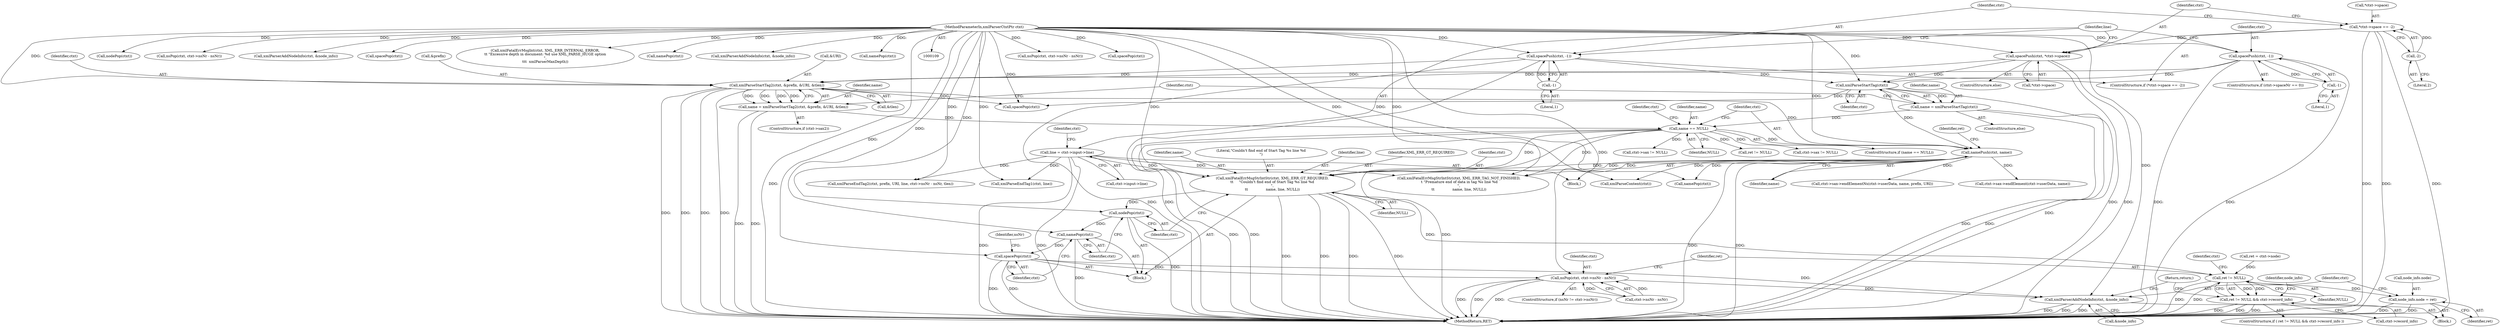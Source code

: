 digraph "0_Chrome_d0947db40187f4708c58e64cbd6013faf9eddeed_13@pointer" {
"1000446" [label="(Call,xmlFatalErrMsgStrIntStr(ctxt, XML_ERR_GT_REQUIRED,\n\t\t     \"Couldn't find end of Start Tag %s line %d\n\",\n\t\t                name, line, NULL))"];
"1000261" [label="(Call,namePush(ctxt, name))"];
"1000233" [label="(Call,xmlParseStartTag2(ctxt, &prefix, &URI, &tlen))"];
"1000209" [label="(Call,spacePush(ctxt, -1))"];
"1000110" [label="(MethodParameterIn,xmlParserCtxtPtr ctxt)"];
"1000211" [label="(Call,-1)"];
"1000196" [label="(Call,spacePush(ctxt, -1))"];
"1000198" [label="(Call,-1)"];
"1000214" [label="(Call,spacePush(ctxt, *ctxt->space))"];
"1000202" [label="(Call,*ctxt->space == -2)"];
"1000207" [label="(Call,-2)"];
"1000244" [label="(Call,xmlParseStartTag(ctxt))"];
"1000254" [label="(Call,name == NULL)"];
"1000231" [label="(Call,name = xmlParseStartTag2(ctxt, &prefix, &URI, &tlen))"];
"1000242" [label="(Call,name = xmlParseStartTag(ctxt))"];
"1000220" [label="(Call,line = ctxt->input->line)"];
"1000453" [label="(Call,nodePop(ctxt))"];
"1000455" [label="(Call,namePop(ctxt))"];
"1000457" [label="(Call,spacePop(ctxt))"];
"1000465" [label="(Call,nsPop(ctxt, ctxt->nsNr - nsNr))"];
"1000512" [label="(Call,xmlParserAddNodeInfo(ctxt, &node_info))"];
"1000474" [label="(Call,ret != NULL)"];
"1000473" [label="(Call,ret != NULL && ctxt->record_info)"];
"1000507" [label="(Call,node_info.node = ret)"];
"1000354" [label="(Call,ctxt->sax != NULL)"];
"1000386" [label="(Call,nsPop(ctxt, ctxt->nsNr - nsNr))"];
"1000371" [label="(Call,ctxt->sax->endElement(ctxt->userData, name))"];
"1000232" [label="(Identifier,name)"];
"1000222" [label="(Call,ctxt->input->line)"];
"1000478" [label="(Identifier,ctxt)"];
"1000256" [label="(Identifier,NULL)"];
"1000542" [label="(Call,spacePop(ctxt))"];
"1000258" [label="(Call,spacePop(ctxt))"];
"1000466" [label="(Identifier,ctxt)"];
"1000199" [label="(Literal,1)"];
"1000202" [label="(Call,*ctxt->space == -2)"];
"1000214" [label="(Call,spacePush(ctxt, *ctxt->space))"];
"1000483" [label="(Identifier,node_info)"];
"1000229" [label="(Identifier,ctxt)"];
"1000209" [label="(Call,spacePush(ctxt, -1))"];
"1000451" [label="(Identifier,line)"];
"1000241" [label="(ControlStructure,else)"];
"1000215" [label="(Identifier,ctxt)"];
"1000196" [label="(Call,spacePush(ctxt, -1))"];
"1000234" [label="(Identifier,ctxt)"];
"1000445" [label="(Block,)"];
"1000263" [label="(Identifier,name)"];
"1000563" [label="(Call,xmlParseEndTag2(ctxt, prefix, URI, line, ctxt->nsNr - nsNr, tlen))"];
"1000198" [label="(Call,-1)"];
"1000231" [label="(Call,name = xmlParseStartTag2(ctxt, &prefix, &URI, &tlen))"];
"1000239" [label="(Call,&tlen)"];
"1000577" [label="(Call,xmlParseEndTag1(ctxt, line))"];
"1000448" [label="(Identifier,XML_ERR_GT_REQUIRED)"];
"1000473" [label="(Call,ret != NULL && ctxt->record_info)"];
"1000454" [label="(Identifier,ctxt)"];
"1000516" [label="(Return,return;)"];
"1000476" [label="(Identifier,NULL)"];
"1000197" [label="(Identifier,ctxt)"];
"1000213" [label="(ControlStructure,else)"];
"1000457" [label="(Call,spacePop(ctxt))"];
"1000465" [label="(Call,nsPop(ctxt, ctxt->nsNr - nsNr))"];
"1000265" [label="(Identifier,ret)"];
"1000538" [label="(Call,nodePop(ctxt))"];
"1000255" [label="(Identifier,name)"];
"1000480" [label="(Block,)"];
"1000550" [label="(Call,nsPop(ctxt, ctxt->nsNr - nsNr))"];
"1000477" [label="(Call,ctxt->record_info)"];
"1000455" [label="(Call,namePop(ctxt))"];
"1000582" [label="(Call,ret != NULL)"];
"1000212" [label="(Literal,1)"];
"1000475" [label="(Identifier,ret)"];
"1000467" [label="(Call,ctxt->nsNr - nsNr)"];
"1000433" [label="(Call,xmlParserAddNodeInfo(ctxt, &node_info))"];
"1000208" [label="(Literal,2)"];
"1000513" [label="(Identifier,ctxt)"];
"1000249" [label="(Identifier,ctxt)"];
"1000244" [label="(Call,xmlParseStartTag(ctxt))"];
"1000261" [label="(Call,namePush(ctxt, name))"];
"1000233" [label="(Call,xmlParseStartTag2(ctxt, &prefix, &URI, &tlen))"];
"1000456" [label="(Identifier,ctxt)"];
"1000474" [label="(Call,ret != NULL)"];
"1000207" [label="(Call,-2)"];
"1000447" [label="(Identifier,ctxt)"];
"1000378" [label="(Call,spacePop(ctxt))"];
"1000110" [label="(MethodParameterIn,xmlParserCtxtPtr ctxt)"];
"1000190" [label="(ControlStructure,if (ctxt->spaceNr == 0))"];
"1000531" [label="(Call,xmlFatalErrMsgStrIntStr(ctxt, XML_ERR_TAG_NOT_FINISHED,\n \t \"Premature end of data in tag %s line %d\n\",\n\t\t                name, line, NULL))"];
"1000446" [label="(Call,xmlFatalErrMsgStrIntStr(ctxt, XML_ERR_GT_REQUIRED,\n\t\t     \"Couldn't find end of Start Tag %s line %d\n\",\n\t\t                name, line, NULL))"];
"1000235" [label="(Call,&prefix)"];
"1000221" [label="(Identifier,line)"];
"1000472" [label="(ControlStructure,if ( ret != NULL && ctxt->record_info ))"];
"1000148" [label="(Call,xmlFatalErrMsgInt(ctxt, XML_ERR_INTERNAL_ERROR,\n\t\t \"Excessive depth in document: %d use XML_PARSE_HUGE option\n\",\n\t\t\t  xmlParserMaxDepth))"];
"1000220" [label="(Call,line = ctxt->input->line)"];
"1000245" [label="(Identifier,ctxt)"];
"1000262" [label="(Identifier,ctxt)"];
"1000458" [label="(Identifier,ctxt)"];
"1000326" [label="(Call,ctxt->sax != NULL)"];
"1000540" [label="(Call,namePop(ctxt))"];
"1000511" [label="(Identifier,ret)"];
"1000259" [label="(Identifier,ctxt)"];
"1000620" [label="(Call,xmlParserAddNodeInfo(ctxt, &node_info))"];
"1000210" [label="(Identifier,ctxt)"];
"1000517" [label="(Call,xmlParseContent(ctxt))"];
"1000242" [label="(Call,name = xmlParseStartTag(ctxt))"];
"1000201" [label="(ControlStructure,if (*ctxt->space == -2))"];
"1000508" [label="(Call,node_info.node)"];
"1000343" [label="(Call,ctxt->sax->endElementNs(ctxt->userData, name, prefix, URI))"];
"1000237" [label="(Call,&URI)"];
"1000264" [label="(Call,ret = ctxt->node)"];
"1000574" [label="(Call,namePop(ctxt))"];
"1000450" [label="(Identifier,name)"];
"1000453" [label="(Call,nodePop(ctxt))"];
"1000227" [label="(ControlStructure,if (ctxt->sax2))"];
"1000514" [label="(Call,&node_info)"];
"1000507" [label="(Call,node_info.node = ret)"];
"1000216" [label="(Call,*ctxt->space)"];
"1000461" [label="(Identifier,nsNr)"];
"1000376" [label="(Call,namePop(ctxt))"];
"1000512" [label="(Call,xmlParserAddNodeInfo(ctxt, &node_info))"];
"1000452" [label="(Identifier,NULL)"];
"1000203" [label="(Call,*ctxt->space)"];
"1000253" [label="(ControlStructure,if (name == NULL))"];
"1000243" [label="(Identifier,name)"];
"1000624" [label="(MethodReturn,RET)"];
"1000254" [label="(Call,name == NULL)"];
"1000211" [label="(Call,-1)"];
"1000111" [label="(Block,)"];
"1000459" [label="(ControlStructure,if (nsNr != ctxt->nsNr))"];
"1000449" [label="(Literal,\"Couldn't find end of Start Tag %s line %d\n\")"];
"1000446" -> "1000445"  [label="AST: "];
"1000446" -> "1000452"  [label="CFG: "];
"1000447" -> "1000446"  [label="AST: "];
"1000448" -> "1000446"  [label="AST: "];
"1000449" -> "1000446"  [label="AST: "];
"1000450" -> "1000446"  [label="AST: "];
"1000451" -> "1000446"  [label="AST: "];
"1000452" -> "1000446"  [label="AST: "];
"1000454" -> "1000446"  [label="CFG: "];
"1000446" -> "1000624"  [label="DDG: "];
"1000446" -> "1000624"  [label="DDG: "];
"1000446" -> "1000624"  [label="DDG: "];
"1000446" -> "1000624"  [label="DDG: "];
"1000261" -> "1000446"  [label="DDG: "];
"1000261" -> "1000446"  [label="DDG: "];
"1000110" -> "1000446"  [label="DDG: "];
"1000220" -> "1000446"  [label="DDG: "];
"1000254" -> "1000446"  [label="DDG: "];
"1000446" -> "1000453"  [label="DDG: "];
"1000446" -> "1000474"  [label="DDG: "];
"1000261" -> "1000111"  [label="AST: "];
"1000261" -> "1000263"  [label="CFG: "];
"1000262" -> "1000261"  [label="AST: "];
"1000263" -> "1000261"  [label="AST: "];
"1000265" -> "1000261"  [label="CFG: "];
"1000261" -> "1000624"  [label="DDG: "];
"1000261" -> "1000624"  [label="DDG: "];
"1000233" -> "1000261"  [label="DDG: "];
"1000244" -> "1000261"  [label="DDG: "];
"1000110" -> "1000261"  [label="DDG: "];
"1000254" -> "1000261"  [label="DDG: "];
"1000261" -> "1000343"  [label="DDG: "];
"1000261" -> "1000371"  [label="DDG: "];
"1000261" -> "1000376"  [label="DDG: "];
"1000261" -> "1000517"  [label="DDG: "];
"1000261" -> "1000531"  [label="DDG: "];
"1000233" -> "1000231"  [label="AST: "];
"1000233" -> "1000239"  [label="CFG: "];
"1000234" -> "1000233"  [label="AST: "];
"1000235" -> "1000233"  [label="AST: "];
"1000237" -> "1000233"  [label="AST: "];
"1000239" -> "1000233"  [label="AST: "];
"1000231" -> "1000233"  [label="CFG: "];
"1000233" -> "1000624"  [label="DDG: "];
"1000233" -> "1000624"  [label="DDG: "];
"1000233" -> "1000624"  [label="DDG: "];
"1000233" -> "1000624"  [label="DDG: "];
"1000233" -> "1000231"  [label="DDG: "];
"1000233" -> "1000231"  [label="DDG: "];
"1000233" -> "1000231"  [label="DDG: "];
"1000233" -> "1000231"  [label="DDG: "];
"1000209" -> "1000233"  [label="DDG: "];
"1000196" -> "1000233"  [label="DDG: "];
"1000214" -> "1000233"  [label="DDG: "];
"1000110" -> "1000233"  [label="DDG: "];
"1000233" -> "1000258"  [label="DDG: "];
"1000209" -> "1000201"  [label="AST: "];
"1000209" -> "1000211"  [label="CFG: "];
"1000210" -> "1000209"  [label="AST: "];
"1000211" -> "1000209"  [label="AST: "];
"1000221" -> "1000209"  [label="CFG: "];
"1000209" -> "1000624"  [label="DDG: "];
"1000209" -> "1000624"  [label="DDG: "];
"1000110" -> "1000209"  [label="DDG: "];
"1000211" -> "1000209"  [label="DDG: "];
"1000209" -> "1000244"  [label="DDG: "];
"1000110" -> "1000109"  [label="AST: "];
"1000110" -> "1000624"  [label="DDG: "];
"1000110" -> "1000148"  [label="DDG: "];
"1000110" -> "1000196"  [label="DDG: "];
"1000110" -> "1000214"  [label="DDG: "];
"1000110" -> "1000244"  [label="DDG: "];
"1000110" -> "1000258"  [label="DDG: "];
"1000110" -> "1000376"  [label="DDG: "];
"1000110" -> "1000378"  [label="DDG: "];
"1000110" -> "1000386"  [label="DDG: "];
"1000110" -> "1000433"  [label="DDG: "];
"1000110" -> "1000453"  [label="DDG: "];
"1000110" -> "1000455"  [label="DDG: "];
"1000110" -> "1000457"  [label="DDG: "];
"1000110" -> "1000465"  [label="DDG: "];
"1000110" -> "1000512"  [label="DDG: "];
"1000110" -> "1000517"  [label="DDG: "];
"1000110" -> "1000531"  [label="DDG: "];
"1000110" -> "1000538"  [label="DDG: "];
"1000110" -> "1000540"  [label="DDG: "];
"1000110" -> "1000542"  [label="DDG: "];
"1000110" -> "1000550"  [label="DDG: "];
"1000110" -> "1000563"  [label="DDG: "];
"1000110" -> "1000574"  [label="DDG: "];
"1000110" -> "1000577"  [label="DDG: "];
"1000110" -> "1000620"  [label="DDG: "];
"1000211" -> "1000212"  [label="CFG: "];
"1000212" -> "1000211"  [label="AST: "];
"1000196" -> "1000190"  [label="AST: "];
"1000196" -> "1000198"  [label="CFG: "];
"1000197" -> "1000196"  [label="AST: "];
"1000198" -> "1000196"  [label="AST: "];
"1000221" -> "1000196"  [label="CFG: "];
"1000196" -> "1000624"  [label="DDG: "];
"1000196" -> "1000624"  [label="DDG: "];
"1000198" -> "1000196"  [label="DDG: "];
"1000196" -> "1000244"  [label="DDG: "];
"1000198" -> "1000199"  [label="CFG: "];
"1000199" -> "1000198"  [label="AST: "];
"1000214" -> "1000213"  [label="AST: "];
"1000214" -> "1000216"  [label="CFG: "];
"1000215" -> "1000214"  [label="AST: "];
"1000216" -> "1000214"  [label="AST: "];
"1000221" -> "1000214"  [label="CFG: "];
"1000214" -> "1000624"  [label="DDG: "];
"1000214" -> "1000624"  [label="DDG: "];
"1000202" -> "1000214"  [label="DDG: "];
"1000214" -> "1000244"  [label="DDG: "];
"1000202" -> "1000201"  [label="AST: "];
"1000202" -> "1000207"  [label="CFG: "];
"1000203" -> "1000202"  [label="AST: "];
"1000207" -> "1000202"  [label="AST: "];
"1000210" -> "1000202"  [label="CFG: "];
"1000215" -> "1000202"  [label="CFG: "];
"1000202" -> "1000624"  [label="DDG: "];
"1000202" -> "1000624"  [label="DDG: "];
"1000202" -> "1000624"  [label="DDG: "];
"1000207" -> "1000202"  [label="DDG: "];
"1000207" -> "1000208"  [label="CFG: "];
"1000208" -> "1000207"  [label="AST: "];
"1000244" -> "1000242"  [label="AST: "];
"1000244" -> "1000245"  [label="CFG: "];
"1000245" -> "1000244"  [label="AST: "];
"1000242" -> "1000244"  [label="CFG: "];
"1000244" -> "1000624"  [label="DDG: "];
"1000244" -> "1000242"  [label="DDG: "];
"1000244" -> "1000258"  [label="DDG: "];
"1000254" -> "1000253"  [label="AST: "];
"1000254" -> "1000256"  [label="CFG: "];
"1000255" -> "1000254"  [label="AST: "];
"1000256" -> "1000254"  [label="AST: "];
"1000259" -> "1000254"  [label="CFG: "];
"1000262" -> "1000254"  [label="CFG: "];
"1000254" -> "1000624"  [label="DDG: "];
"1000254" -> "1000624"  [label="DDG: "];
"1000254" -> "1000624"  [label="DDG: "];
"1000231" -> "1000254"  [label="DDG: "];
"1000242" -> "1000254"  [label="DDG: "];
"1000254" -> "1000326"  [label="DDG: "];
"1000254" -> "1000354"  [label="DDG: "];
"1000254" -> "1000531"  [label="DDG: "];
"1000254" -> "1000582"  [label="DDG: "];
"1000231" -> "1000227"  [label="AST: "];
"1000232" -> "1000231"  [label="AST: "];
"1000249" -> "1000231"  [label="CFG: "];
"1000231" -> "1000624"  [label="DDG: "];
"1000231" -> "1000624"  [label="DDG: "];
"1000242" -> "1000241"  [label="AST: "];
"1000243" -> "1000242"  [label="AST: "];
"1000249" -> "1000242"  [label="CFG: "];
"1000242" -> "1000624"  [label="DDG: "];
"1000242" -> "1000624"  [label="DDG: "];
"1000220" -> "1000111"  [label="AST: "];
"1000220" -> "1000222"  [label="CFG: "];
"1000221" -> "1000220"  [label="AST: "];
"1000222" -> "1000220"  [label="AST: "];
"1000229" -> "1000220"  [label="CFG: "];
"1000220" -> "1000624"  [label="DDG: "];
"1000220" -> "1000624"  [label="DDG: "];
"1000220" -> "1000531"  [label="DDG: "];
"1000220" -> "1000563"  [label="DDG: "];
"1000220" -> "1000577"  [label="DDG: "];
"1000453" -> "1000445"  [label="AST: "];
"1000453" -> "1000454"  [label="CFG: "];
"1000454" -> "1000453"  [label="AST: "];
"1000456" -> "1000453"  [label="CFG: "];
"1000453" -> "1000624"  [label="DDG: "];
"1000453" -> "1000455"  [label="DDG: "];
"1000455" -> "1000445"  [label="AST: "];
"1000455" -> "1000456"  [label="CFG: "];
"1000456" -> "1000455"  [label="AST: "];
"1000458" -> "1000455"  [label="CFG: "];
"1000455" -> "1000624"  [label="DDG: "];
"1000455" -> "1000457"  [label="DDG: "];
"1000457" -> "1000445"  [label="AST: "];
"1000457" -> "1000458"  [label="CFG: "];
"1000458" -> "1000457"  [label="AST: "];
"1000461" -> "1000457"  [label="CFG: "];
"1000457" -> "1000624"  [label="DDG: "];
"1000457" -> "1000624"  [label="DDG: "];
"1000457" -> "1000465"  [label="DDG: "];
"1000457" -> "1000512"  [label="DDG: "];
"1000465" -> "1000459"  [label="AST: "];
"1000465" -> "1000467"  [label="CFG: "];
"1000466" -> "1000465"  [label="AST: "];
"1000467" -> "1000465"  [label="AST: "];
"1000475" -> "1000465"  [label="CFG: "];
"1000465" -> "1000624"  [label="DDG: "];
"1000465" -> "1000624"  [label="DDG: "];
"1000465" -> "1000624"  [label="DDG: "];
"1000467" -> "1000465"  [label="DDG: "];
"1000467" -> "1000465"  [label="DDG: "];
"1000465" -> "1000512"  [label="DDG: "];
"1000512" -> "1000480"  [label="AST: "];
"1000512" -> "1000514"  [label="CFG: "];
"1000513" -> "1000512"  [label="AST: "];
"1000514" -> "1000512"  [label="AST: "];
"1000516" -> "1000512"  [label="CFG: "];
"1000512" -> "1000624"  [label="DDG: "];
"1000512" -> "1000624"  [label="DDG: "];
"1000512" -> "1000624"  [label="DDG: "];
"1000474" -> "1000473"  [label="AST: "];
"1000474" -> "1000476"  [label="CFG: "];
"1000475" -> "1000474"  [label="AST: "];
"1000476" -> "1000474"  [label="AST: "];
"1000478" -> "1000474"  [label="CFG: "];
"1000473" -> "1000474"  [label="CFG: "];
"1000474" -> "1000624"  [label="DDG: "];
"1000474" -> "1000624"  [label="DDG: "];
"1000474" -> "1000473"  [label="DDG: "];
"1000474" -> "1000473"  [label="DDG: "];
"1000264" -> "1000474"  [label="DDG: "];
"1000474" -> "1000507"  [label="DDG: "];
"1000473" -> "1000472"  [label="AST: "];
"1000473" -> "1000477"  [label="CFG: "];
"1000477" -> "1000473"  [label="AST: "];
"1000483" -> "1000473"  [label="CFG: "];
"1000516" -> "1000473"  [label="CFG: "];
"1000473" -> "1000624"  [label="DDG: "];
"1000473" -> "1000624"  [label="DDG: "];
"1000473" -> "1000624"  [label="DDG: "];
"1000507" -> "1000480"  [label="AST: "];
"1000507" -> "1000511"  [label="CFG: "];
"1000508" -> "1000507"  [label="AST: "];
"1000511" -> "1000507"  [label="AST: "];
"1000513" -> "1000507"  [label="CFG: "];
"1000507" -> "1000624"  [label="DDG: "];
"1000507" -> "1000624"  [label="DDG: "];
}
